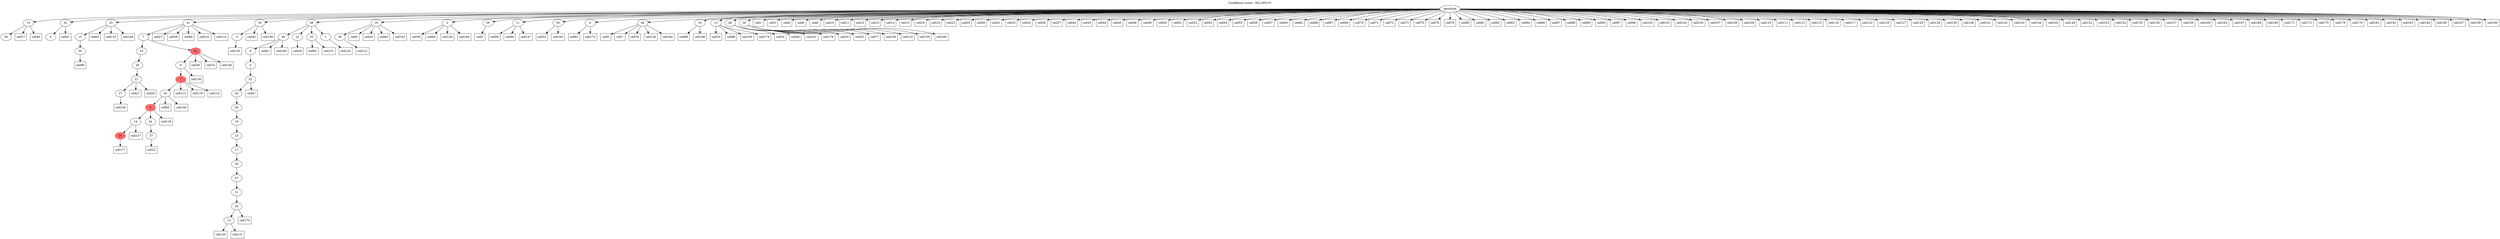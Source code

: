 digraph g {
	"47" -> "48";
	"48" [label="28"];
	"44" -> "45";
	"45" [label="4"];
	"40" -> "41";
	"41" [label="20"];
	"39" -> "40";
	"40" [label="15"];
	"37" -> "38";
	"38" [label="27"];
	"36" -> "37";
	"37" [label="21"];
	"35" -> "36";
	"36" [label="26"];
	"33" -> "34";
	"34" [color=indianred1, style=filled, label="24"];
	"31" -> "32";
	"32" [label="37"];
	"30" -> "31";
	"31" [label="34"];
	"30" -> "33";
	"33" [label="14"];
	"29" -> "30";
	"30" [color=indianred1, style=filled, label="8"];
	"28" -> "29";
	"29" [label="24"];
	"27" -> "28";
	"28" [color=indianred1, style=filled, label="7"];
	"26" -> "27";
	"27" [label="8"];
	"25" -> "26";
	"26" [color=indianred1, style=filled, label="41"];
	"25" -> "35";
	"35" [label="33"];
	"24" -> "25";
	"25" [label="7"];
	"21" -> "22";
	"22" [label="3"];
	"16" -> "17";
	"17" [label="12"];
	"15" -> "16";
	"16" [label="30"];
	"14" -> "15";
	"15" [label="31"];
	"13" -> "14";
	"14" [label="47"];
	"12" -> "13";
	"13" [label="40"];
	"11" -> "12";
	"12" [label="17"];
	"10" -> "11";
	"11" [label="23"];
	"9" -> "10";
	"10" [label="18"];
	"8" -> "9";
	"9" [label="45"];
	"7" -> "8";
	"8" [label="43"];
	"6" -> "7";
	"7" [label="42"];
	"5" -> "6";
	"6" [label="5"];
	"4" -> "5";
	"5" [label="9"];
	"3" -> "4";
	"4" [label="49"];
	"3" -> "18";
	"18" [label="22"];
	"3" -> "19";
	"19" [label="35"];
	"3" -> "20";
	"20" [label="1"];
	"1" -> "2";
	"2" [label="38"];
	"0" -> "1";
	"1" [label="19"];
	"0" -> "3";
	"3" [label="48"];
	"0" -> "21";
	"21" [label="39"];
	"0" -> "23";
	"23" [label="2"];
	"0" -> "24";
	"24" [label="41"];
	"0" -> "39";
	"39" [label="25"];
	"0" -> "42";
	"42" [label="29"];
	"0" -> "43";
	"43" [label="11"];
	"0" -> "44";
	"44" [label="32"];
	"0" -> "46";
	"46" [label="50"];
	"0" -> "47";
	"47" [label="10"];
	"0" -> "49";
	"49" [label="6"];
	"0" -> "50";
	"50" [label="44"];
	"0" -> "51";
	"51" [label="16"];
	"0" -> "52";
	"52" [label="13"];
	"0" -> "53";
	"53" [label="46"];
	"0" -> "54";
	"54" [label="36"];
	"0" [label="germline"];
	"0" -> "cell1";
	"cell1" [shape=box];
	"42" -> "cell2";
	"cell2" [shape=box];
	"0" -> "cell3";
	"cell3" [shape=box];
	"0" -> "cell4";
	"cell4" [shape=box];
	"50" -> "cell5";
	"cell5" [shape=box];
	"0" -> "cell6";
	"cell6" [shape=box];
	"50" -> "cell7";
	"cell7" [shape=box];
	"0" -> "cell8";
	"cell8" [shape=box];
	"1" -> "cell9";
	"cell9" [shape=box];
	"0" -> "cell10";
	"cell10" [shape=box];
	"0" -> "cell11";
	"cell11" [shape=box];
	"0" -> "cell12";
	"cell12" [shape=box];
	"0" -> "cell13";
	"cell13" [shape=box];
	"0" -> "cell14";
	"cell14" [shape=box];
	"0" -> "cell15";
	"cell15" [shape=box];
	"54" -> "cell16";
	"cell16" [shape=box];
	"47" -> "cell17";
	"cell17" [shape=box];
	"0" -> "cell18";
	"cell18" [shape=box];
	"0" -> "cell19";
	"cell19" [shape=box];
	"52" -> "cell20";
	"cell20" [shape=box];
	"37" -> "cell21";
	"cell21" [shape=box];
	"32" -> "cell22";
	"cell22" [shape=box];
	"0" -> "cell23";
	"cell23" [shape=box];
	"53" -> "cell24";
	"cell24" [shape=box];
	"0" -> "cell25";
	"cell25" [shape=box];
	"1" -> "cell26";
	"cell26" [shape=box];
	"24" -> "cell27";
	"cell27" [shape=box];
	"37" -> "cell28";
	"cell28" [shape=box];
	"18" -> "cell29";
	"cell29" [shape=box];
	"0" -> "cell30";
	"cell30" [shape=box];
	"0" -> "cell31";
	"cell31" [shape=box];
	"46" -> "cell32";
	"cell32" [shape=box];
	"0" -> "cell33";
	"cell33" [shape=box];
	"0" -> "cell34";
	"cell34" [shape=box];
	"54" -> "cell35";
	"cell35" [shape=box];
	"0" -> "cell36";
	"cell36" [shape=box];
	"0" -> "cell37";
	"cell37" [shape=box];
	"26" -> "cell38";
	"cell38" [shape=box];
	"23" -> "cell39";
	"cell39" [shape=box];
	"0" -> "cell40";
	"cell40" [shape=box];
	"44" -> "cell41";
	"cell41" [shape=box];
	"21" -> "cell42";
	"cell42" [shape=box];
	"0" -> "cell43";
	"cell43" [shape=box];
	"0" -> "cell44";
	"cell44" [shape=box];
	"0" -> "cell45";
	"cell45" [shape=box];
	"0" -> "cell46";
	"cell46" [shape=box];
	"7" -> "cell47";
	"cell47" [shape=box];
	"53" -> "cell48";
	"cell48" [shape=box];
	"0" -> "cell49";
	"cell49" [shape=box];
	"0" -> "cell50";
	"cell50" [shape=box];
	"0" -> "cell51";
	"cell51" [shape=box];
	"0" -> "cell52";
	"cell52" [shape=box];
	"0" -> "cell53";
	"cell53" [shape=box];
	"0" -> "cell54";
	"cell54" [shape=box];
	"0" -> "cell55";
	"cell55" [shape=box];
	"0" -> "cell56";
	"cell56" [shape=box];
	"0" -> "cell57";
	"cell57" [shape=box];
	"24" -> "cell58";
	"cell58" [shape=box];
	"43" -> "cell59";
	"cell59" [shape=box];
	"0" -> "cell60";
	"cell60" [shape=box];
	"4" -> "cell61";
	"cell61" [shape=box];
	"0" -> "cell62";
	"cell62" [shape=box];
	"39" -> "cell63";
	"cell63" [shape=box];
	"23" -> "cell64";
	"cell64" [shape=box];
	"1" -> "cell65";
	"cell65" [shape=box];
	"0" -> "cell66";
	"cell66" [shape=box];
	"0" -> "cell67";
	"cell67" [shape=box];
	"0" -> "cell68";
	"cell68" [shape=box];
	"24" -> "cell69";
	"cell69" [shape=box];
	"0" -> "cell70";
	"cell70" [shape=box];
	"0" -> "cell71";
	"cell71" [shape=box];
	"0" -> "cell72";
	"cell72" [shape=box];
	"0" -> "cell73";
	"cell73" [shape=box];
	"26" -> "cell74";
	"cell74" [shape=box];
	"0" -> "cell75";
	"cell75" [shape=box];
	"50" -> "cell76";
	"cell76" [shape=box];
	"54" -> "cell77";
	"cell77" [shape=box];
	"0" -> "cell78";
	"cell78" [shape=box];
	"0" -> "cell79";
	"cell79" [shape=box];
	"0" -> "cell80";
	"cell80" [shape=box];
	"0" -> "cell81";
	"cell81" [shape=box];
	"0" -> "cell82";
	"cell82" [shape=box];
	"0" -> "cell83";
	"cell83" [shape=box];
	"0" -> "cell84";
	"cell84" [shape=box];
	"29" -> "cell85";
	"cell85" [shape=box];
	"0" -> "cell86";
	"cell86" [shape=box];
	"0" -> "cell87";
	"cell87" [shape=box];
	"52" -> "cell88";
	"cell88" [shape=box];
	"0" -> "cell89";
	"cell89" [shape=box];
	"0" -> "cell90";
	"cell90" [shape=box];
	"49" -> "cell91";
	"cell91" [shape=box];
	"19" -> "cell92";
	"cell92" [shape=box];
	"47" -> "cell93";
	"cell93" [shape=box];
	"43" -> "cell94";
	"cell94" [shape=box];
	"0" -> "cell95";
	"cell95" [shape=box];
	"41" -> "cell96";
	"cell96" [shape=box];
	"0" -> "cell97";
	"cell97" [shape=box];
	"0" -> "cell98";
	"cell98" [shape=box];
	"51" -> "cell99";
	"cell99" [shape=box];
	"52" -> "cell100";
	"cell100" [shape=box];
	"24" -> "cell101";
	"cell101" [shape=box];
	"0" -> "cell102";
	"cell102" [shape=box];
	"0" -> "cell103";
	"cell103" [shape=box];
	"0" -> "cell104";
	"cell104" [shape=box];
	"0" -> "cell105";
	"cell105" [shape=box];
	"54" -> "cell106";
	"cell106" [shape=box];
	"0" -> "cell107";
	"cell107" [shape=box];
	"0" -> "cell108";
	"cell108" [shape=box];
	"0" -> "cell109";
	"cell109" [shape=box];
	"0" -> "cell110";
	"cell110" [shape=box];
	"0" -> "cell111";
	"cell111" [shape=box];
	"0" -> "cell112";
	"cell112" [shape=box];
	"28" -> "cell113";
	"cell113" [shape=box];
	"24" -> "cell114";
	"cell114" [shape=box];
	"0" -> "cell115";
	"cell115" [shape=box];
	"0" -> "cell116";
	"cell116" [shape=box];
	"0" -> "cell117";
	"cell117" [shape=box];
	"30" -> "cell118";
	"cell118" [shape=box];
	"28" -> "cell119";
	"cell119" [shape=box];
	"17" -> "cell120";
	"cell120" [shape=box];
	"2" -> "cell121";
	"cell121" [shape=box];
	"54" -> "cell122";
	"cell122" [shape=box];
	"0" -> "cell123";
	"cell123" [shape=box];
	"20" -> "cell124";
	"cell124" [shape=box];
	"0" -> "cell125";
	"cell125" [shape=box];
	"23" -> "cell126";
	"cell126" [shape=box];
	"0" -> "cell127";
	"cell127" [shape=box];
	"50" -> "cell128";
	"cell128" [shape=box];
	"0" -> "cell129";
	"cell129" [shape=box];
	"27" -> "cell130";
	"cell130" [shape=box];
	"17" -> "cell131";
	"cell131" [shape=box];
	"28" -> "cell132";
	"cell132" [shape=box];
	"39" -> "cell133";
	"cell133" [shape=box];
	"0" -> "cell134";
	"cell134" [shape=box];
	"22" -> "cell135";
	"cell135" [shape=box];
	"0" -> "cell136";
	"cell136" [shape=box];
	"33" -> "cell137";
	"cell137" [shape=box];
	"0" -> "cell138";
	"cell138" [shape=box];
	"54" -> "cell139";
	"cell139" [shape=box];
	"29" -> "cell140";
	"cell140" [shape=box];
	"0" -> "cell141";
	"cell141" [shape=box];
	"0" -> "cell142";
	"cell142" [shape=box];
	"0" -> "cell143";
	"cell143" [shape=box];
	"0" -> "cell144";
	"cell144" [shape=box];
	"0" -> "cell145";
	"cell145" [shape=box];
	"26" -> "cell146";
	"cell146" [shape=box];
	"43" -> "cell147";
	"cell147" [shape=box];
	"0" -> "cell148";
	"cell148" [shape=box];
	"39" -> "cell149";
	"cell149" [shape=box];
	"38" -> "cell150";
	"cell150" [shape=box];
	"19" -> "cell151";
	"cell151" [shape=box];
	"0" -> "cell152";
	"cell152" [shape=box];
	"0" -> "cell153";
	"cell153" [shape=box];
	"0" -> "cell154";
	"cell154" [shape=box];
	"0" -> "cell155";
	"cell155" [shape=box];
	"0" -> "cell156";
	"cell156" [shape=box];
	"0" -> "cell157";
	"cell157" [shape=box];
	"21" -> "cell158";
	"cell158" [shape=box];
	"0" -> "cell159";
	"cell159" [shape=box];
	"0" -> "cell160";
	"cell160" [shape=box];
	"53" -> "cell161";
	"cell161" [shape=box];
	"0" -> "cell162";
	"cell162" [shape=box];
	"1" -> "cell163";
	"cell163" [shape=box];
	"50" -> "cell164";
	"cell164" [shape=box];
	"46" -> "cell165";
	"cell165" [shape=box];
	"23" -> "cell166";
	"cell166" [shape=box];
	"0" -> "cell167";
	"cell167" [shape=box];
	"0" -> "cell168";
	"cell168" [shape=box];
	"0" -> "cell169";
	"cell169" [shape=box];
	"16" -> "cell170";
	"cell170" [shape=box];
	"0" -> "cell171";
	"cell171" [shape=box];
	"0" -> "cell172";
	"cell172" [shape=box];
	"49" -> "cell173";
	"cell173" [shape=box];
	"52" -> "cell174";
	"cell174" [shape=box];
	"0" -> "cell175";
	"cell175" [shape=box];
	"0" -> "cell176";
	"cell176" [shape=box];
	"34" -> "cell177";
	"cell177" [shape=box];
	"53" -> "cell178";
	"cell178" [shape=box];
	"0" -> "cell179";
	"cell179" [shape=box];
	"54" -> "cell180";
	"cell180" [shape=box];
	"0" -> "cell181";
	"cell181" [shape=box];
	"0" -> "cell182";
	"cell182" [shape=box];
	"0" -> "cell183";
	"cell183" [shape=box];
	"0" -> "cell184";
	"cell184" [shape=box];
	"0" -> "cell185";
	"cell185" [shape=box];
	"4" -> "cell186";
	"cell186" [shape=box];
	"0" -> "cell187";
	"cell187" [shape=box];
	"51" -> "cell188";
	"cell188" [shape=box];
	"0" -> "cell189";
	"cell189" [shape=box];
	"0" -> "cell190";
	"cell190" [shape=box];
	labelloc="t";
	label="Confidence score: -362.295101";
}

